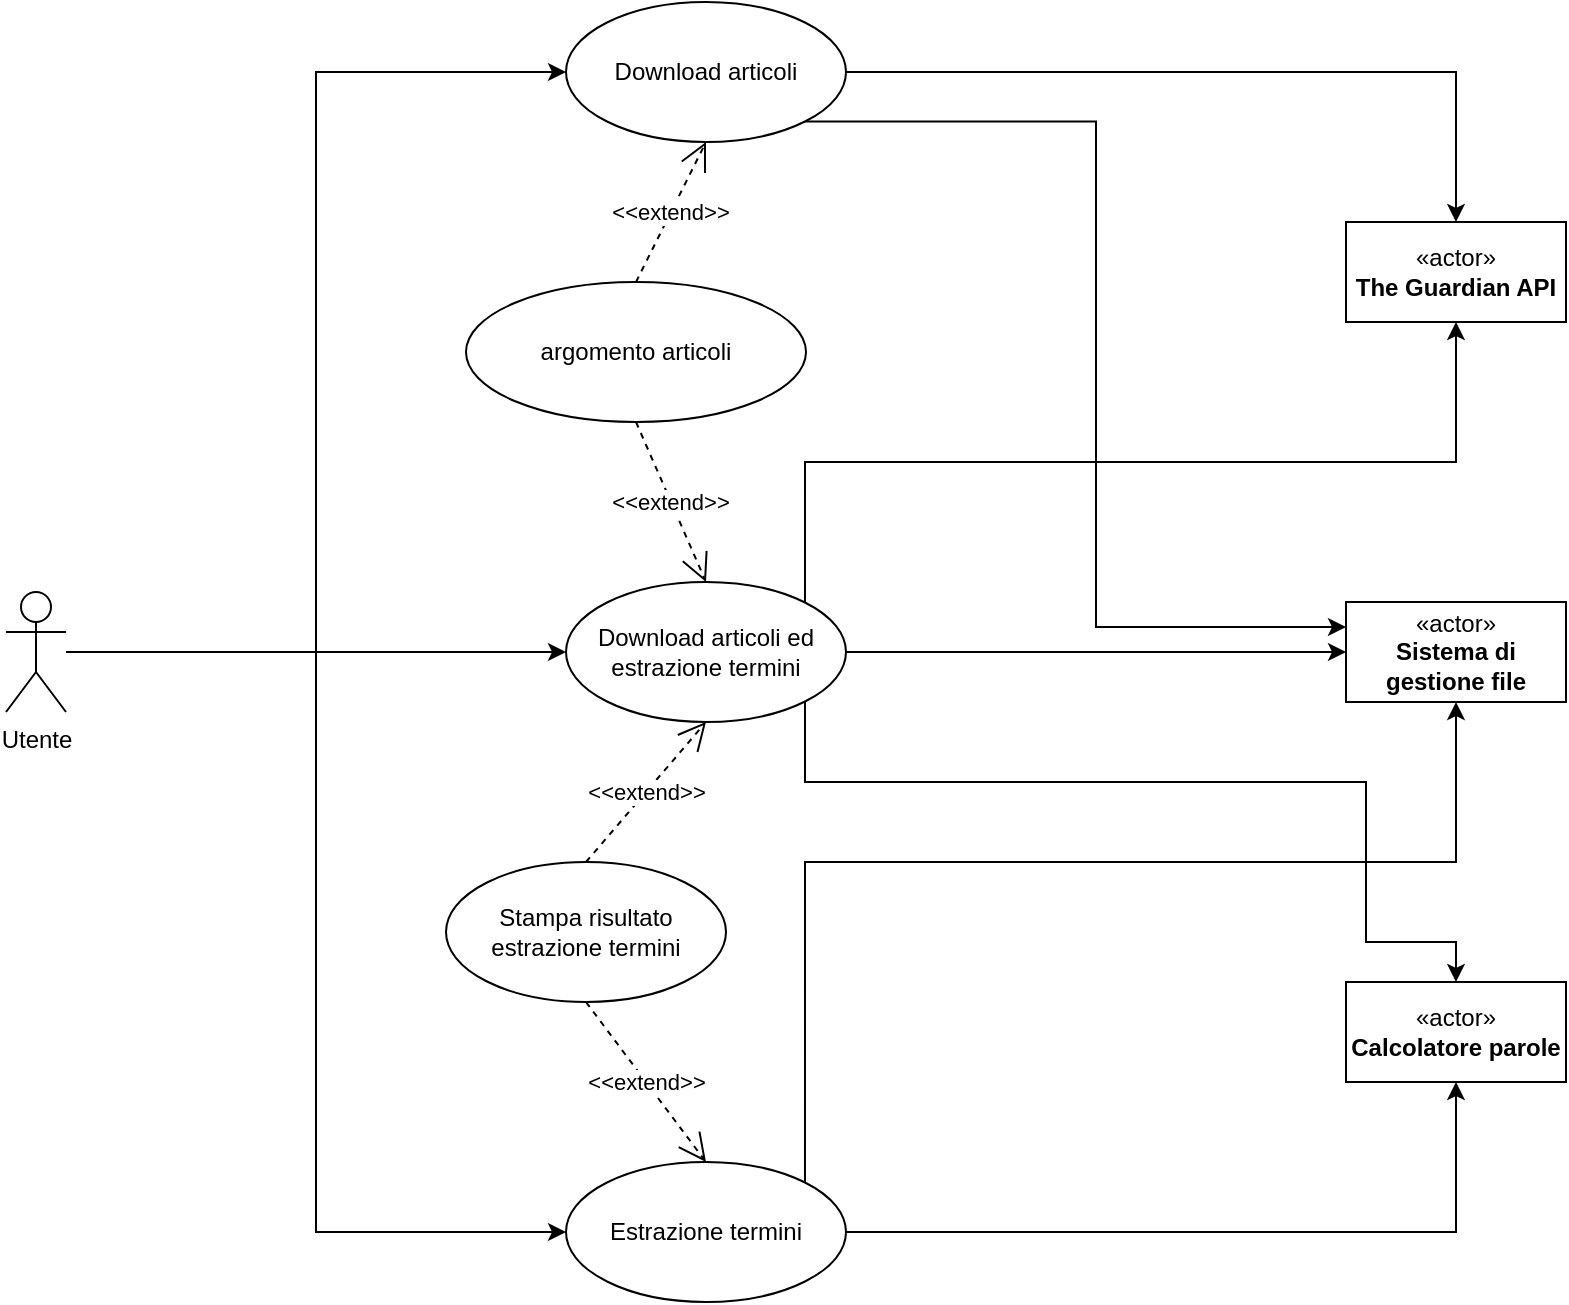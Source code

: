 <mxfile version="21.3.7" type="device">
  <diagram name="Pagina-1" id="W0KkAxRqSD-LrJdC9uzD">
    <mxGraphModel dx="1434" dy="841" grid="1" gridSize="10" guides="1" tooltips="1" connect="1" arrows="1" fold="1" page="1" pageScale="1" pageWidth="827" pageHeight="1169" math="0" shadow="0">
      <root>
        <mxCell id="0" />
        <mxCell id="1" parent="0" />
        <mxCell id="0G4lMr11nP_urS0lN1Pb-7" style="edgeStyle=orthogonalEdgeStyle;rounded=0;orthogonalLoop=1;jettySize=auto;html=1;entryX=0;entryY=0.5;entryDx=0;entryDy=0;" parent="1" source="WsEqkWgdP3N2AEXELzFV-2" target="WsEqkWgdP3N2AEXELzFV-6" edge="1">
          <mxGeometry relative="1" as="geometry" />
        </mxCell>
        <mxCell id="0G4lMr11nP_urS0lN1Pb-9" style="edgeStyle=orthogonalEdgeStyle;rounded=0;orthogonalLoop=1;jettySize=auto;html=1;entryX=0;entryY=0.5;entryDx=0;entryDy=0;" parent="1" source="WsEqkWgdP3N2AEXELzFV-2" target="WsEqkWgdP3N2AEXELzFV-8" edge="1">
          <mxGeometry relative="1" as="geometry" />
        </mxCell>
        <mxCell id="0G4lMr11nP_urS0lN1Pb-36" style="edgeStyle=orthogonalEdgeStyle;rounded=0;orthogonalLoop=1;jettySize=auto;html=1;" parent="1" source="WsEqkWgdP3N2AEXELzFV-2" target="WsEqkWgdP3N2AEXELzFV-7" edge="1">
          <mxGeometry relative="1" as="geometry" />
        </mxCell>
        <mxCell id="WsEqkWgdP3N2AEXELzFV-2" value="Utente" style="shape=umlActor;verticalLabelPosition=bottom;verticalAlign=top;html=1;" parent="1" vertex="1">
          <mxGeometry x="10" y="325" width="30" height="60" as="geometry" />
        </mxCell>
        <mxCell id="0G4lMr11nP_urS0lN1Pb-32" style="edgeStyle=orthogonalEdgeStyle;rounded=0;orthogonalLoop=1;jettySize=auto;html=1;" parent="1" source="WsEqkWgdP3N2AEXELzFV-6" target="0G4lMr11nP_urS0lN1Pb-4" edge="1">
          <mxGeometry relative="1" as="geometry" />
        </mxCell>
        <mxCell id="0G4lMr11nP_urS0lN1Pb-33" style="edgeStyle=orthogonalEdgeStyle;rounded=0;orthogonalLoop=1;jettySize=auto;html=1;exitX=1;exitY=1;exitDx=0;exitDy=0;entryX=0;entryY=0.25;entryDx=0;entryDy=0;" parent="1" source="WsEqkWgdP3N2AEXELzFV-6" target="0G4lMr11nP_urS0lN1Pb-6" edge="1">
          <mxGeometry relative="1" as="geometry" />
        </mxCell>
        <mxCell id="WsEqkWgdP3N2AEXELzFV-6" value="Download articoli" style="ellipse;whiteSpace=wrap;html=1;" parent="1" vertex="1">
          <mxGeometry x="290" y="30" width="140" height="70" as="geometry" />
        </mxCell>
        <mxCell id="0G4lMr11nP_urS0lN1Pb-30" style="edgeStyle=orthogonalEdgeStyle;rounded=0;orthogonalLoop=1;jettySize=auto;html=1;exitX=1;exitY=0.5;exitDx=0;exitDy=0;entryX=0;entryY=0.5;entryDx=0;entryDy=0;" parent="1" source="WsEqkWgdP3N2AEXELzFV-7" target="0G4lMr11nP_urS0lN1Pb-6" edge="1">
          <mxGeometry relative="1" as="geometry" />
        </mxCell>
        <mxCell id="0G4lMr11nP_urS0lN1Pb-39" style="edgeStyle=orthogonalEdgeStyle;rounded=0;orthogonalLoop=1;jettySize=auto;html=1;exitX=1;exitY=0;exitDx=0;exitDy=0;entryX=0.5;entryY=1;entryDx=0;entryDy=0;" parent="1" source="WsEqkWgdP3N2AEXELzFV-7" target="0G4lMr11nP_urS0lN1Pb-4" edge="1">
          <mxGeometry relative="1" as="geometry">
            <Array as="points">
              <mxPoint x="410" y="260" />
              <mxPoint x="735" y="260" />
            </Array>
          </mxGeometry>
        </mxCell>
        <mxCell id="0G4lMr11nP_urS0lN1Pb-40" style="edgeStyle=orthogonalEdgeStyle;rounded=0;orthogonalLoop=1;jettySize=auto;html=1;exitX=1;exitY=1;exitDx=0;exitDy=0;entryX=0.5;entryY=0;entryDx=0;entryDy=0;" parent="1" source="WsEqkWgdP3N2AEXELzFV-7" target="0G4lMr11nP_urS0lN1Pb-3" edge="1">
          <mxGeometry relative="1" as="geometry">
            <Array as="points">
              <mxPoint x="410" y="420" />
              <mxPoint x="690" y="420" />
              <mxPoint x="690" y="500" />
              <mxPoint x="735" y="500" />
            </Array>
          </mxGeometry>
        </mxCell>
        <mxCell id="WsEqkWgdP3N2AEXELzFV-7" value="Download articoli ed estrazione termini" style="ellipse;whiteSpace=wrap;html=1;" parent="1" vertex="1">
          <mxGeometry x="290" y="320" width="140" height="70" as="geometry" />
        </mxCell>
        <mxCell id="0G4lMr11nP_urS0lN1Pb-28" style="edgeStyle=orthogonalEdgeStyle;rounded=0;orthogonalLoop=1;jettySize=auto;html=1;" parent="1" source="WsEqkWgdP3N2AEXELzFV-8" target="0G4lMr11nP_urS0lN1Pb-3" edge="1">
          <mxGeometry relative="1" as="geometry" />
        </mxCell>
        <mxCell id="0G4lMr11nP_urS0lN1Pb-38" style="edgeStyle=orthogonalEdgeStyle;rounded=0;orthogonalLoop=1;jettySize=auto;html=1;exitX=1;exitY=0;exitDx=0;exitDy=0;entryX=0.5;entryY=1;entryDx=0;entryDy=0;" parent="1" source="WsEqkWgdP3N2AEXELzFV-8" target="0G4lMr11nP_urS0lN1Pb-6" edge="1">
          <mxGeometry relative="1" as="geometry">
            <Array as="points">
              <mxPoint x="410" y="460" />
              <mxPoint x="735" y="460" />
            </Array>
          </mxGeometry>
        </mxCell>
        <mxCell id="WsEqkWgdP3N2AEXELzFV-8" value="Estrazione termini" style="ellipse;whiteSpace=wrap;html=1;" parent="1" vertex="1">
          <mxGeometry x="290" y="610" width="140" height="70" as="geometry" />
        </mxCell>
        <mxCell id="0G4lMr11nP_urS0lN1Pb-3" value="«actor»&lt;br&gt;&lt;b&gt;Calcolatore parole&lt;/b&gt;" style="html=1;whiteSpace=wrap;" parent="1" vertex="1">
          <mxGeometry x="680" y="520" width="110" height="50" as="geometry" />
        </mxCell>
        <mxCell id="0G4lMr11nP_urS0lN1Pb-4" value="«actor»&lt;br&gt;&lt;b&gt;The Guardian API&lt;/b&gt;" style="html=1;whiteSpace=wrap;" parent="1" vertex="1">
          <mxGeometry x="680" y="140" width="110" height="50" as="geometry" />
        </mxCell>
        <mxCell id="0G4lMr11nP_urS0lN1Pb-6" value="«actor»&lt;br&gt;&lt;b&gt;Sistema di gestione file&lt;/b&gt;" style="html=1;whiteSpace=wrap;" parent="1" vertex="1">
          <mxGeometry x="680" y="330" width="110" height="50" as="geometry" />
        </mxCell>
        <mxCell id="0G4lMr11nP_urS0lN1Pb-34" value="argomento articoli" style="ellipse;whiteSpace=wrap;html=1;" parent="1" vertex="1">
          <mxGeometry x="240" y="170" width="170" height="70" as="geometry" />
        </mxCell>
        <mxCell id="0G4lMr11nP_urS0lN1Pb-41" value="&amp;lt;&amp;lt;extend&amp;gt;&amp;gt;" style="endArrow=open;endSize=12;dashed=1;html=1;rounded=0;entryX=0.5;entryY=1;entryDx=0;entryDy=0;exitX=0.5;exitY=0;exitDx=0;exitDy=0;" parent="1" source="0G4lMr11nP_urS0lN1Pb-34" target="WsEqkWgdP3N2AEXELzFV-6" edge="1">
          <mxGeometry width="160" relative="1" as="geometry">
            <mxPoint x="254" y="164.5" as="sourcePoint" />
            <mxPoint x="414" y="164.5" as="targetPoint" />
          </mxGeometry>
        </mxCell>
        <mxCell id="0G4lMr11nP_urS0lN1Pb-42" value="&amp;lt;&amp;lt;extend&amp;gt;&amp;gt;" style="endArrow=open;endSize=12;dashed=1;html=1;rounded=0;entryX=0.5;entryY=0;entryDx=0;entryDy=0;exitX=0.5;exitY=1;exitDx=0;exitDy=0;" parent="1" source="0G4lMr11nP_urS0lN1Pb-34" target="WsEqkWgdP3N2AEXELzFV-7" edge="1">
          <mxGeometry width="160" relative="1" as="geometry">
            <mxPoint x="290" y="330" as="sourcePoint" />
            <mxPoint x="380" y="250" as="targetPoint" />
          </mxGeometry>
        </mxCell>
        <mxCell id="WmK68cmX8bzQiV0nCqxo-2" value="Stampa risultato estrazione termini" style="ellipse;whiteSpace=wrap;html=1;" vertex="1" parent="1">
          <mxGeometry x="230" y="460" width="140" height="70" as="geometry" />
        </mxCell>
        <mxCell id="WmK68cmX8bzQiV0nCqxo-6" value="&amp;lt;&amp;lt;extend&amp;gt;&amp;gt;" style="endArrow=open;endSize=12;dashed=1;html=1;rounded=0;entryX=0.5;entryY=0;entryDx=0;entryDy=0;exitX=0.5;exitY=1;exitDx=0;exitDy=0;" edge="1" parent="1" source="WmK68cmX8bzQiV0nCqxo-2" target="WsEqkWgdP3N2AEXELzFV-8">
          <mxGeometry width="160" relative="1" as="geometry">
            <mxPoint x="255" y="530" as="sourcePoint" />
            <mxPoint x="290" y="610" as="targetPoint" />
          </mxGeometry>
        </mxCell>
        <mxCell id="WmK68cmX8bzQiV0nCqxo-7" value="&amp;lt;&amp;lt;extend&amp;gt;&amp;gt;" style="endArrow=open;endSize=12;dashed=1;html=1;rounded=0;entryX=0.5;entryY=1;entryDx=0;entryDy=0;exitX=0.5;exitY=0;exitDx=0;exitDy=0;" edge="1" parent="1" source="WmK68cmX8bzQiV0nCqxo-2" target="WsEqkWgdP3N2AEXELzFV-7">
          <mxGeometry width="160" relative="1" as="geometry">
            <mxPoint x="330" y="420" as="sourcePoint" />
            <mxPoint x="365" y="500" as="targetPoint" />
          </mxGeometry>
        </mxCell>
      </root>
    </mxGraphModel>
  </diagram>
</mxfile>
